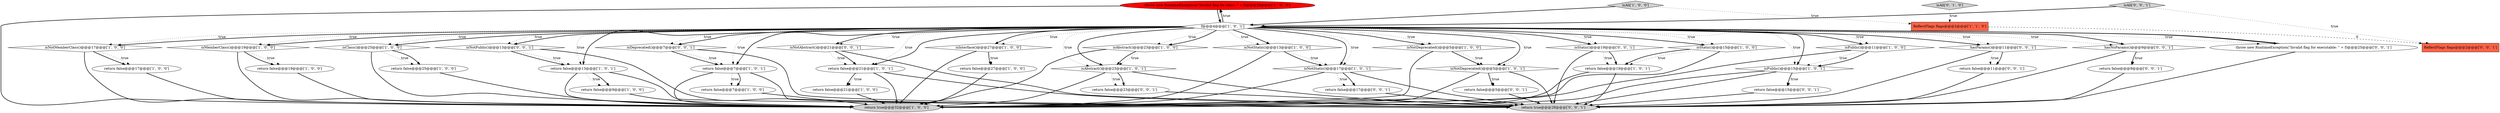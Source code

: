 digraph {
10 [style = filled, label = "throw new RuntimeException(\"Invalid flag for class: \" + f)@@@29@@@['1', '0', '0']", fillcolor = red, shape = ellipse image = "AAA1AAABBB1BBB"];
38 [style = filled, label = "ReflectFlags flags@@@2@@@['0', '0', '1']", fillcolor = tomato, shape = box image = "AAA0AAABBB3BBB"];
12 [style = filled, label = "isNotStatic()@@@17@@@['1', '0', '1']", fillcolor = white, shape = diamond image = "AAA0AAABBB1BBB"];
18 [style = filled, label = "return false@@@21@@@['1', '0', '1']", fillcolor = white, shape = ellipse image = "AAA0AAABBB1BBB"];
31 [style = filled, label = "return false@@@23@@@['0', '0', '1']", fillcolor = white, shape = ellipse image = "AAA0AAABBB3BBB"];
24 [style = filled, label = "return false@@@19@@@['1', '0', '1']", fillcolor = white, shape = ellipse image = "AAA0AAABBB1BBB"];
41 [style = filled, label = "isAll['0', '0', '1']", fillcolor = lightgray, shape = diamond image = "AAA0AAABBB3BBB"];
30 [style = filled, label = "isNotPublic()@@@13@@@['0', '0', '1']", fillcolor = white, shape = diamond image = "AAA0AAABBB3BBB"];
7 [style = filled, label = "ReflectFlags flags@@@2@@@['1', '1', '0']", fillcolor = tomato, shape = box image = "AAA0AAABBB1BBB"];
28 [style = filled, label = "return false@@@25@@@['1', '0', '0']", fillcolor = white, shape = ellipse image = "AAA0AAABBB1BBB"];
4 [style = filled, label = "return false@@@21@@@['1', '0', '0']", fillcolor = white, shape = ellipse image = "AAA0AAABBB1BBB"];
34 [style = filled, label = "isStatic()@@@19@@@['0', '0', '1']", fillcolor = white, shape = diamond image = "AAA0AAABBB3BBB"];
21 [style = filled, label = "isInterface()@@@27@@@['1', '0', '0']", fillcolor = white, shape = diamond image = "AAA0AAABBB1BBB"];
40 [style = filled, label = "return false@@@5@@@['0', '0', '1']", fillcolor = white, shape = ellipse image = "AAA0AAABBB3BBB"];
0 [style = filled, label = "isNotMemberClass()@@@17@@@['1', '0', '0']", fillcolor = white, shape = diamond image = "AAA0AAABBB1BBB"];
22 [style = filled, label = "isAll['1', '0', '0']", fillcolor = lightgray, shape = diamond image = "AAA0AAABBB1BBB"];
32 [style = filled, label = "return false@@@11@@@['0', '0', '1']", fillcolor = white, shape = ellipse image = "AAA0AAABBB3BBB"];
29 [style = filled, label = "isAll['0', '1', '0']", fillcolor = lightgray, shape = diamond image = "AAA0AAABBB2BBB"];
39 [style = filled, label = "throw new RuntimeException(\"Invalid flag for executable: \" + f)@@@25@@@['0', '0', '1']", fillcolor = white, shape = ellipse image = "AAA0AAABBB3BBB"];
16 [style = filled, label = "isMemberClass()@@@19@@@['1', '0', '0']", fillcolor = white, shape = diamond image = "AAA0AAABBB1BBB"];
13 [style = filled, label = "isClass()@@@25@@@['1', '0', '0']", fillcolor = white, shape = diamond image = "AAA0AAABBB1BBB"];
1 [style = filled, label = "return true@@@32@@@['1', '0', '0']", fillcolor = lightgray, shape = ellipse image = "AAA0AAABBB1BBB"];
19 [style = filled, label = "return false@@@9@@@['1', '0', '0']", fillcolor = white, shape = ellipse image = "AAA0AAABBB1BBB"];
37 [style = filled, label = "return false@@@17@@@['0', '0', '1']", fillcolor = white, shape = ellipse image = "AAA0AAABBB3BBB"];
8 [style = filled, label = "isNotDeprecated()@@@5@@@['1', '0', '0']", fillcolor = white, shape = diamond image = "AAA0AAABBB1BBB"];
14 [style = filled, label = "isAbstract()@@@23@@@['1', '0', '0']", fillcolor = white, shape = diamond image = "AAA0AAABBB1BBB"];
27 [style = filled, label = "isPublic()@@@15@@@['1', '0', '1']", fillcolor = white, shape = diamond image = "AAA0AAABBB1BBB"];
11 [style = filled, label = "isNotStatic()@@@13@@@['1', '0', '0']", fillcolor = white, shape = diamond image = "AAA0AAABBB1BBB"];
23 [style = filled, label = "isAbstract()@@@23@@@['1', '0', '1']", fillcolor = white, shape = diamond image = "AAA0AAABBB1BBB"];
25 [style = filled, label = "return false@@@7@@@['1', '0', '1']", fillcolor = white, shape = ellipse image = "AAA0AAABBB1BBB"];
26 [style = filled, label = "return false@@@13@@@['1', '0', '1']", fillcolor = white, shape = ellipse image = "AAA0AAABBB1BBB"];
35 [style = filled, label = "hasParams()@@@11@@@['0', '0', '1']", fillcolor = white, shape = diamond image = "AAA0AAABBB3BBB"];
43 [style = filled, label = "return true@@@28@@@['0', '0', '1']", fillcolor = lightgray, shape = ellipse image = "AAA0AAABBB3BBB"];
20 [style = filled, label = "isNotDeprecated()@@@5@@@['1', '0', '1']", fillcolor = white, shape = diamond image = "AAA0AAABBB1BBB"];
5 [style = filled, label = "isPublic()@@@11@@@['1', '0', '0']", fillcolor = white, shape = diamond image = "AAA0AAABBB1BBB"];
2 [style = filled, label = "return false@@@19@@@['1', '0', '0']", fillcolor = white, shape = ellipse image = "AAA0AAABBB1BBB"];
3 [style = filled, label = "isStatic()@@@15@@@['1', '0', '0']", fillcolor = white, shape = diamond image = "AAA0AAABBB1BBB"];
9 [style = filled, label = "return false@@@17@@@['1', '0', '0']", fillcolor = white, shape = ellipse image = "AAA0AAABBB1BBB"];
33 [style = filled, label = "isDeprecated()@@@7@@@['0', '0', '1']", fillcolor = white, shape = diamond image = "AAA0AAABBB3BBB"];
42 [style = filled, label = "isNotAbstract()@@@21@@@['0', '0', '1']", fillcolor = white, shape = diamond image = "AAA0AAABBB3BBB"];
45 [style = filled, label = "return false@@@9@@@['0', '0', '1']", fillcolor = white, shape = ellipse image = "AAA0AAABBB3BBB"];
36 [style = filled, label = "return false@@@15@@@['0', '0', '1']", fillcolor = white, shape = ellipse image = "AAA0AAABBB3BBB"];
44 [style = filled, label = "hasNoParams()@@@9@@@['0', '0', '1']", fillcolor = white, shape = diamond image = "AAA0AAABBB3BBB"];
15 [style = filled, label = "return false@@@7@@@['1', '0', '0']", fillcolor = white, shape = ellipse image = "AAA0AAABBB1BBB"];
17 [style = filled, label = "f@@@4@@@['1', '0', '1']", fillcolor = white, shape = diamond image = "AAA0AAABBB1BBB"];
6 [style = filled, label = "return false@@@27@@@['1', '0', '0']", fillcolor = white, shape = ellipse image = "AAA0AAABBB1BBB"];
17->25 [style = bold, label=""];
25->1 [style = bold, label=""];
13->28 [style = dotted, label="true"];
3->24 [style = bold, label=""];
11->12 [style = dotted, label="true"];
17->35 [style = dotted, label="true"];
17->14 [style = dotted, label="true"];
26->19 [style = dotted, label="true"];
10->17 [style = bold, label=""];
25->43 [style = bold, label=""];
24->43 [style = bold, label=""];
35->43 [style = bold, label=""];
20->40 [style = dotted, label="true"];
41->38 [style = dotted, label="true"];
13->1 [style = bold, label=""];
8->1 [style = bold, label=""];
17->8 [style = dotted, label="true"];
19->1 [style = bold, label=""];
37->43 [style = bold, label=""];
8->20 [style = bold, label=""];
34->24 [style = bold, label=""];
45->43 [style = bold, label=""];
33->25 [style = bold, label=""];
17->14 [style = bold, label=""];
21->1 [style = bold, label=""];
25->15 [style = bold, label=""];
20->43 [style = bold, label=""];
17->34 [style = dotted, label="true"];
8->20 [style = dotted, label="true"];
17->5 [style = dotted, label="true"];
17->44 [style = bold, label=""];
17->27 [style = bold, label=""];
17->21 [style = bold, label=""];
27->36 [style = dotted, label="true"];
17->27 [style = dotted, label="true"];
17->16 [style = bold, label=""];
17->39 [style = dotted, label="true"];
17->20 [style = bold, label=""];
17->35 [style = bold, label=""];
17->20 [style = dotted, label="true"];
17->26 [style = dotted, label="true"];
17->5 [style = bold, label=""];
26->1 [style = bold, label=""];
22->7 [style = dotted, label="true"];
30->26 [style = bold, label=""];
26->43 [style = bold, label=""];
11->12 [style = bold, label=""];
17->42 [style = bold, label=""];
12->1 [style = bold, label=""];
17->3 [style = dotted, label="true"];
12->37 [style = bold, label=""];
17->23 [style = dotted, label="true"];
17->16 [style = dotted, label="true"];
5->1 [style = bold, label=""];
17->34 [style = bold, label=""];
25->15 [style = dotted, label="true"];
18->4 [style = bold, label=""];
18->1 [style = bold, label=""];
17->39 [style = bold, label=""];
7->38 [style = dashed, label="0"];
22->17 [style = bold, label=""];
9->1 [style = bold, label=""];
17->21 [style = dotted, label="true"];
10->1 [style = bold, label=""];
44->45 [style = bold, label=""];
17->33 [style = dotted, label="true"];
12->37 [style = dotted, label="true"];
44->45 [style = dotted, label="true"];
21->6 [style = dotted, label="true"];
36->43 [style = bold, label=""];
23->31 [style = bold, label=""];
17->8 [style = bold, label=""];
17->10 [style = bold, label=""];
27->43 [style = bold, label=""];
34->24 [style = dotted, label="true"];
3->1 [style = bold, label=""];
17->18 [style = dotted, label="true"];
30->43 [style = bold, label=""];
2->1 [style = bold, label=""];
23->43 [style = bold, label=""];
29->7 [style = dotted, label="true"];
35->32 [style = bold, label=""];
14->23 [style = dotted, label="true"];
20->1 [style = bold, label=""];
26->19 [style = bold, label=""];
17->23 [style = bold, label=""];
3->24 [style = dotted, label="true"];
6->1 [style = bold, label=""];
33->25 [style = dotted, label="true"];
17->12 [style = bold, label=""];
17->0 [style = bold, label=""];
17->25 [style = dotted, label="true"];
14->23 [style = bold, label=""];
17->12 [style = dotted, label="true"];
16->1 [style = bold, label=""];
42->18 [style = dotted, label="true"];
17->42 [style = dotted, label="true"];
39->17 [style = bold, label=""];
0->1 [style = bold, label=""];
33->43 [style = bold, label=""];
5->27 [style = dotted, label="true"];
17->3 [style = bold, label=""];
31->43 [style = bold, label=""];
17->13 [style = bold, label=""];
4->1 [style = bold, label=""];
24->1 [style = bold, label=""];
40->43 [style = bold, label=""];
12->43 [style = bold, label=""];
34->43 [style = bold, label=""];
0->9 [style = dotted, label="true"];
17->44 [style = dotted, label="true"];
17->11 [style = dotted, label="true"];
15->1 [style = bold, label=""];
42->18 [style = bold, label=""];
17->0 [style = dotted, label="true"];
17->26 [style = bold, label=""];
27->1 [style = bold, label=""];
0->9 [style = bold, label=""];
16->2 [style = dotted, label="true"];
27->36 [style = bold, label=""];
42->43 [style = bold, label=""];
21->6 [style = bold, label=""];
11->1 [style = bold, label=""];
39->43 [style = bold, label=""];
17->30 [style = bold, label=""];
17->33 [style = bold, label=""];
28->1 [style = bold, label=""];
30->26 [style = dotted, label="true"];
32->43 [style = bold, label=""];
16->2 [style = bold, label=""];
14->1 [style = bold, label=""];
44->43 [style = bold, label=""];
17->10 [style = dotted, label="true"];
41->17 [style = bold, label=""];
20->40 [style = bold, label=""];
17->30 [style = dotted, label="true"];
18->43 [style = bold, label=""];
23->1 [style = bold, label=""];
18->4 [style = dotted, label="true"];
5->27 [style = bold, label=""];
17->13 [style = dotted, label="true"];
23->31 [style = dotted, label="true"];
17->18 [style = bold, label=""];
13->28 [style = bold, label=""];
17->11 [style = bold, label=""];
35->32 [style = dotted, label="true"];
}
